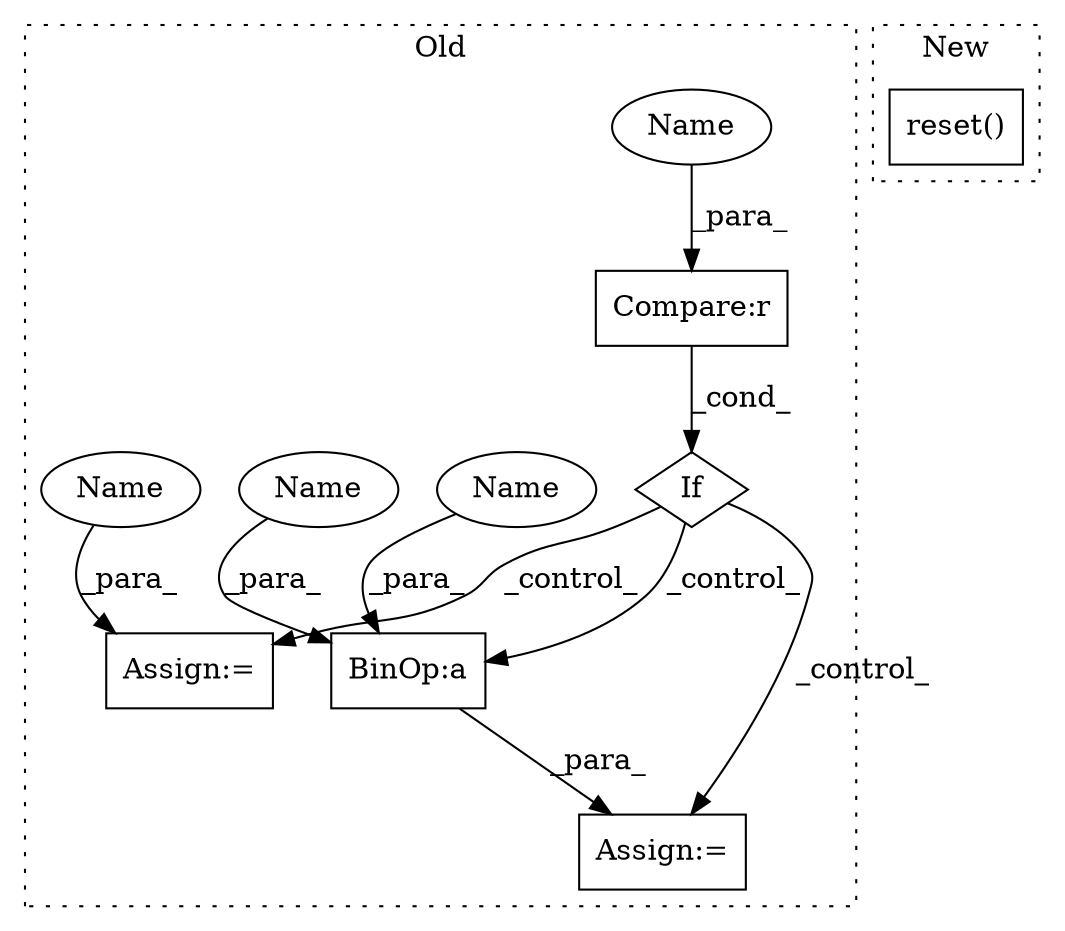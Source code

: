 digraph G {
subgraph cluster0 {
1 [label="If" a="96" s="17037" l="3" shape="diamond"];
3 [label="Compare:r" a="40" s="17064" l="22" shape="box"];
4 [label="Assign:=" a="68" s="17207" l="3" shape="box"];
5 [label="Assign:=" a="68" s="17114" l="3" shape="box"];
6 [label="BinOp:a" a="82" s="17127" l="3" shape="box"];
7 [label="Name" a="87" s="17064" l="10" shape="ellipse"];
8 [label="Name" a="87" s="17117" l="10" shape="ellipse"];
9 [label="Name" a="87" s="17210" l="5" shape="ellipse"];
10 [label="Name" a="87" s="17130" l="5" shape="ellipse"];
label = "Old";
style="dotted";
}
subgraph cluster1 {
2 [label="reset()" a="75" s="15633" l="25" shape="box"];
label = "New";
style="dotted";
}
1 -> 4 [label="_control_"];
1 -> 6 [label="_control_"];
1 -> 5 [label="_control_"];
3 -> 1 [label="_cond_"];
6 -> 5 [label="_para_"];
7 -> 3 [label="_para_"];
8 -> 6 [label="_para_"];
9 -> 4 [label="_para_"];
10 -> 6 [label="_para_"];
}